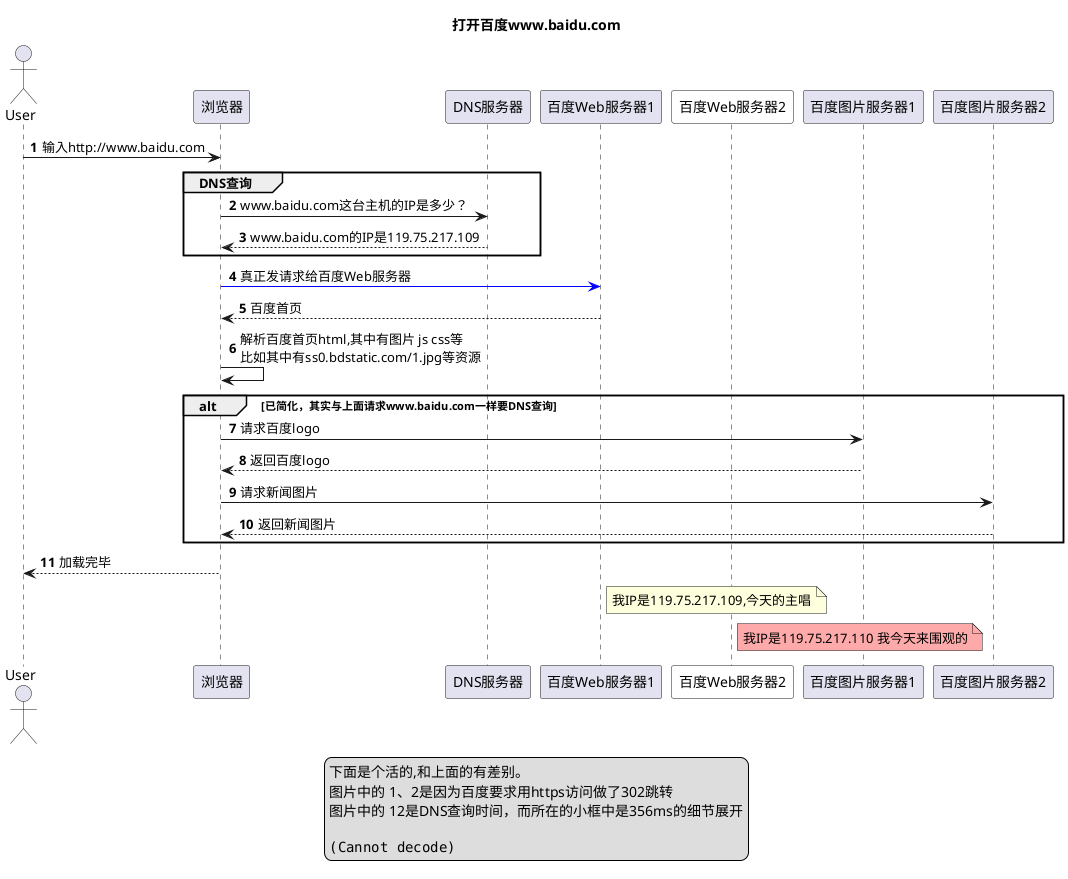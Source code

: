 @startuml

title 打开百度www.baidu.com
Actor User
' autonumber 启用了显示前导序号; 另外本行'开头是注释
autonumber
User -> 浏览器: 输入http://www.baidu.com

group DNS查询
浏览器 -> DNS服务器: www.baidu.com这台主机的IP是多少？
DNS服务器 --> 浏览器: www.baidu.com的IP是119.75.217.109
end

participant 百度Web服务器1 as BWS1
浏览器 -[#0000FF]> BWS1: 真正发请求给百度Web服务器
BWS1 --> 浏览器: 百度首页

participant 百度Web服务器2 #FFF

浏览器 -> 浏览器: 解析百度首页html,其中有图片 js css等\n比如其中有ss0.bdstatic.com/1.jpg等资源

alt 已简化，其实与上面请求www.baidu.com一样要DNS查询
浏览器 -> 百度图片服务器1: 请求百度logo
百度图片服务器1 --> 浏览器: 返回百度logo

浏览器 -> 百度图片服务器2: 请求新闻图片
百度图片服务器2 --> 浏览器: 返回新闻图片
end

浏览器 --> User: 加载完毕


note right of BWS1: 我IP是119.75.217.109,今天的主唱
note right of 百度Web服务器2 #FFAAAA: 我IP是119.75.217.110 我今天来围观的

'note right
'    这里是一个真实的请求
'    <img src="./img/I_OPEN_WWW.BAIDU.COM.png">
'end note

legend center
    下面是个活的,和上面的有差别。
    图片中的 1、2是因为百度要求用https访问做了302跳转
    图片中的 12是DNS查询时间，而所在的小框中是356ms的细节展开

    <img src="./img/I_OPEN_WWW.BAIDU.COM.png">
endlegend

@enduml
